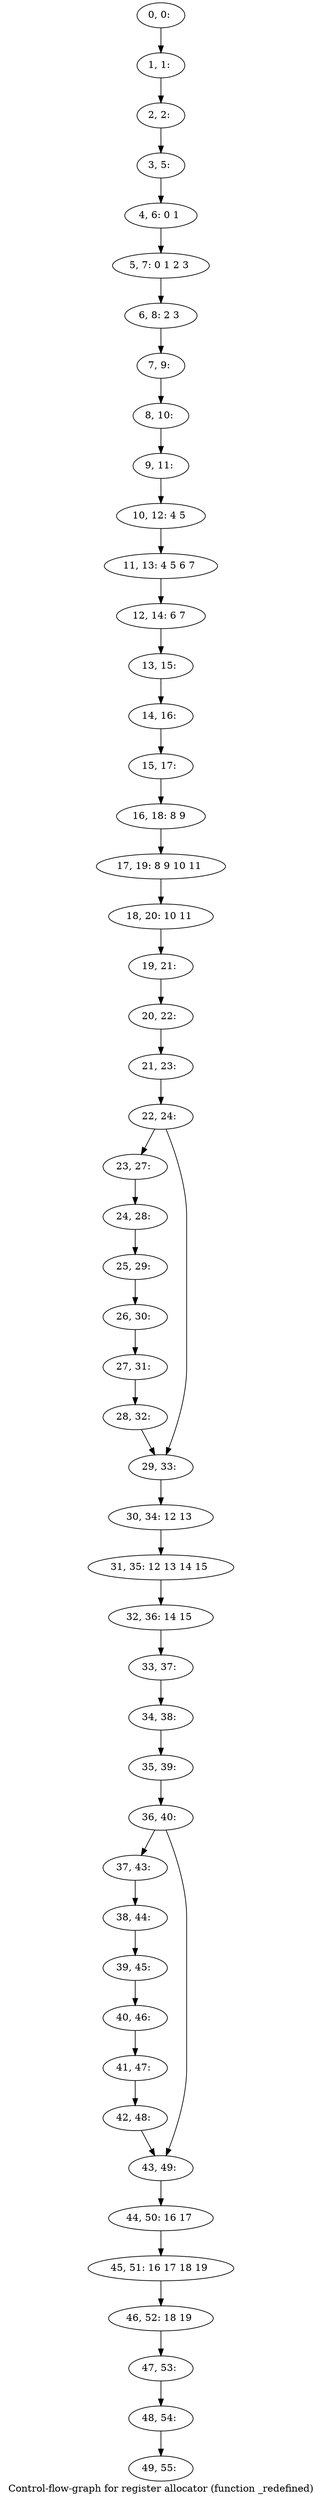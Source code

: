 digraph G {
graph [label="Control-flow-graph for register allocator (function _redefined)"]
0[label="0, 0: "];
1[label="1, 1: "];
2[label="2, 2: "];
3[label="3, 5: "];
4[label="4, 6: 0 1 "];
5[label="5, 7: 0 1 2 3 "];
6[label="6, 8: 2 3 "];
7[label="7, 9: "];
8[label="8, 10: "];
9[label="9, 11: "];
10[label="10, 12: 4 5 "];
11[label="11, 13: 4 5 6 7 "];
12[label="12, 14: 6 7 "];
13[label="13, 15: "];
14[label="14, 16: "];
15[label="15, 17: "];
16[label="16, 18: 8 9 "];
17[label="17, 19: 8 9 10 11 "];
18[label="18, 20: 10 11 "];
19[label="19, 21: "];
20[label="20, 22: "];
21[label="21, 23: "];
22[label="22, 24: "];
23[label="23, 27: "];
24[label="24, 28: "];
25[label="25, 29: "];
26[label="26, 30: "];
27[label="27, 31: "];
28[label="28, 32: "];
29[label="29, 33: "];
30[label="30, 34: 12 13 "];
31[label="31, 35: 12 13 14 15 "];
32[label="32, 36: 14 15 "];
33[label="33, 37: "];
34[label="34, 38: "];
35[label="35, 39: "];
36[label="36, 40: "];
37[label="37, 43: "];
38[label="38, 44: "];
39[label="39, 45: "];
40[label="40, 46: "];
41[label="41, 47: "];
42[label="42, 48: "];
43[label="43, 49: "];
44[label="44, 50: 16 17 "];
45[label="45, 51: 16 17 18 19 "];
46[label="46, 52: 18 19 "];
47[label="47, 53: "];
48[label="48, 54: "];
49[label="49, 55: "];
0->1 ;
1->2 ;
2->3 ;
3->4 ;
4->5 ;
5->6 ;
6->7 ;
7->8 ;
8->9 ;
9->10 ;
10->11 ;
11->12 ;
12->13 ;
13->14 ;
14->15 ;
15->16 ;
16->17 ;
17->18 ;
18->19 ;
19->20 ;
20->21 ;
21->22 ;
22->23 ;
22->29 ;
23->24 ;
24->25 ;
25->26 ;
26->27 ;
27->28 ;
28->29 ;
29->30 ;
30->31 ;
31->32 ;
32->33 ;
33->34 ;
34->35 ;
35->36 ;
36->37 ;
36->43 ;
37->38 ;
38->39 ;
39->40 ;
40->41 ;
41->42 ;
42->43 ;
43->44 ;
44->45 ;
45->46 ;
46->47 ;
47->48 ;
48->49 ;
}
